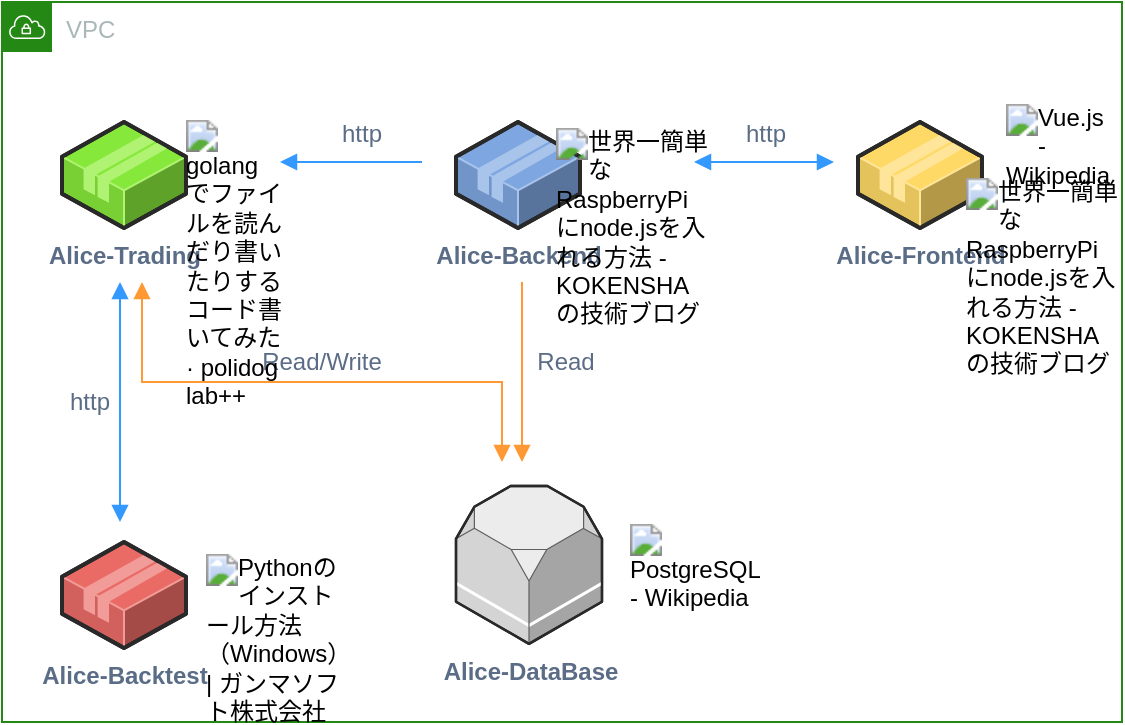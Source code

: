 <mxfile version="13.1.3">
    <diagram id="6hGFLwfOUW9BJ-s0fimq" name="Page-1">
        <mxGraphModel dx="699" dy="580" grid="0" gridSize="10" guides="1" tooltips="1" connect="1" arrows="1" fold="1" page="1" pageScale="1" pageWidth="1654" pageHeight="1169" background="#ffffff" math="0" shadow="0">
            <root>
                <mxCell id="0"/>
                <mxCell id="1" parent="0"/>
                <mxCell id="38" value="" style="group" vertex="1" connectable="0" parent="1">
                    <mxGeometry x="40" y="40" width="560" height="360" as="geometry"/>
                </mxCell>
                <mxCell id="29" value="VPC" style="points=[[0,0],[0.25,0],[0.5,0],[0.75,0],[1,0],[1,0.25],[1,0.5],[1,0.75],[1,1],[0.75,1],[0.5,1],[0.25,1],[0,1],[0,0.75],[0,0.5],[0,0.25]];outlineConnect=0;gradientColor=none;html=1;whiteSpace=wrap;fontSize=12;fontStyle=0;shape=mxgraph.aws4.group;grIcon=mxgraph.aws4.group_vpc;strokeColor=#248814;fillColor=none;verticalAlign=top;align=left;spacingLeft=30;fontColor=#AAB7B8;dashed=0;" vertex="1" parent="38">
                    <mxGeometry width="560" height="360" as="geometry"/>
                </mxCell>
                <mxCell id="30" value="http" style="text;html=1;strokeColor=none;fillColor=none;align=center;verticalAlign=middle;whiteSpace=wrap;rounded=0;fontColor=#5A6C86;" vertex="1" parent="38">
                    <mxGeometry x="362" y="56" width="40" height="20" as="geometry"/>
                </mxCell>
                <mxCell id="31" value="http" style="text;html=1;strokeColor=none;fillColor=none;align=center;verticalAlign=middle;whiteSpace=wrap;rounded=0;fontColor=#5A6C86;" vertex="1" parent="38">
                    <mxGeometry x="160" y="56" width="40" height="20" as="geometry"/>
                </mxCell>
                <mxCell id="33" value="Read/Write" style="text;html=1;strokeColor=none;fillColor=none;align=center;verticalAlign=middle;whiteSpace=wrap;rounded=0;fontColor=#5A6C86;" vertex="1" parent="38">
                    <mxGeometry x="140" y="170" width="40" height="20" as="geometry"/>
                </mxCell>
                <mxCell id="32" value="http" style="text;html=1;strokeColor=none;fillColor=none;align=center;verticalAlign=middle;whiteSpace=wrap;rounded=0;fontColor=#5A6C86;" vertex="1" parent="38">
                    <mxGeometry x="24" y="190" width="40" height="20" as="geometry"/>
                </mxCell>
                <mxCell id="35" value="Read" style="text;html=1;strokeColor=none;fillColor=none;align=center;verticalAlign=middle;whiteSpace=wrap;rounded=0;fontColor=#5A6C86;" vertex="1" parent="38">
                    <mxGeometry x="261.5" y="170" width="40" height="20" as="geometry"/>
                </mxCell>
                <mxCell id="23" value="" style="edgeStyle=orthogonalEdgeStyle;html=1;endArrow=block;elbow=vertical;startArrow=block;startFill=1;endFill=1;strokeColor=#3399FF;rounded=0;" edge="1" parent="38">
                    <mxGeometry width="100" relative="1" as="geometry">
                        <mxPoint x="59" y="140" as="sourcePoint"/>
                        <mxPoint x="59" y="260" as="targetPoint"/>
                    </mxGeometry>
                </mxCell>
                <mxCell id="17" value="" style="group" vertex="1" connectable="0" parent="38">
                    <mxGeometry x="30" y="268.5" width="110" height="54.5" as="geometry"/>
                </mxCell>
                <mxCell id="6" value="&lt;font color=&quot;#5a6c86&quot;&gt;&lt;b&gt;Alice-Backtest&lt;br&gt;&lt;/b&gt;&lt;/font&gt;" style="verticalLabelPosition=bottom;html=1;verticalAlign=top;strokeWidth=1;align=center;outlineConnect=0;dashed=0;outlineConnect=0;shape=mxgraph.aws3d.application2;fillColor=#EA6B66;strokeColor=#F19C99;aspect=fixed;" vertex="1" parent="17">
                    <mxGeometry y="1.5" width="62" height="53" as="geometry"/>
                </mxCell>
                <mxCell id="15" value="&lt;meta charset=&quot;utf-8&quot;&gt;&lt;img src=&quot;https://gammasoft.jp/pu7nk3cmg8/wp-content/uploads/2017/01/language-python.png&quot; alt=&quot;Pythonのインストール方法（Windows） | ガンマソフト株式会社&quot;&gt;" style="text;whiteSpace=wrap;html=1;" vertex="1" parent="17">
                    <mxGeometry x="70" width="40" height="28.5" as="geometry"/>
                </mxCell>
                <mxCell id="18" value="" style="group" vertex="1" connectable="0" parent="38">
                    <mxGeometry x="227" y="242" width="135" height="78.93" as="geometry"/>
                </mxCell>
                <mxCell id="8" value="&lt;font color=&quot;#5a6c86&quot;&gt;&lt;b&gt;Alice-DataBase&lt;/b&gt;&lt;/font&gt;" style="verticalLabelPosition=bottom;html=1;verticalAlign=top;strokeWidth=1;align=center;outlineConnect=0;dashed=0;outlineConnect=0;shape=mxgraph.aws3d.rds;fillColor=#ECECEC;strokeColor=#5E5E5E;aspect=fixed;" vertex="1" parent="18">
                    <mxGeometry width="73" height="78.93" as="geometry"/>
                </mxCell>
                <mxCell id="10" value="&lt;meta charset=&quot;utf-8&quot;&gt;&lt;img src=&quot;https://upload.wikimedia.org/wikipedia/commons/thumb/2/29/Postgresql_elephant.svg/1200px-Postgresql_elephant.svg.png&quot; alt=&quot;PostgreSQL - Wikipedia&quot;&gt;" style="text;whiteSpace=wrap;html=1;" vertex="1" parent="18">
                    <mxGeometry x="85" y="12.22" width="50" height="38.5" as="geometry"/>
                </mxCell>
                <mxCell id="19" value="" style="group" vertex="1" connectable="0" parent="38">
                    <mxGeometry x="30" y="52" width="110" height="61" as="geometry"/>
                </mxCell>
                <mxCell id="3" value="&lt;font color=&quot;#5a6c86&quot;&gt;&lt;b&gt;Alice-Trading&lt;br&gt;&lt;/b&gt;&lt;/font&gt;" style="verticalLabelPosition=bottom;html=1;verticalAlign=top;strokeWidth=1;align=center;outlineConnect=0;dashed=0;outlineConnect=0;shape=mxgraph.aws3d.application2;fillColor=#86E83A;strokeColor=#B0F373;aspect=fixed;" vertex="1" parent="19">
                    <mxGeometry y="8" width="62" height="53" as="geometry"/>
                </mxCell>
                <mxCell id="11" value="&lt;meta charset=&quot;utf-8&quot;&gt;&lt;img src=&quot;https://polidog.jp/images/golang.png&quot; alt=&quot;golangでファイルを読んだり書いたりするコード書いてみた · polidog lab++&quot;&gt;" style="text;whiteSpace=wrap;html=1;" vertex="1" parent="19">
                    <mxGeometry x="60" width="50" height="40" as="geometry"/>
                </mxCell>
                <mxCell id="20" value="" style="group" vertex="1" connectable="0" parent="38">
                    <mxGeometry x="227" y="56" width="128" height="70" as="geometry"/>
                </mxCell>
                <mxCell id="5" value="&lt;font color=&quot;#5a6c86&quot;&gt;&lt;b&gt;Alice-Backend&lt;br&gt;&lt;/b&gt;&lt;/font&gt;" style="verticalLabelPosition=bottom;html=1;verticalAlign=top;strokeWidth=1;align=center;outlineConnect=0;dashed=0;outlineConnect=0;shape=mxgraph.aws3d.application2;fillColor=#7EA6E0;strokeColor=#A9C4EB;aspect=fixed;" vertex="1" parent="20">
                    <mxGeometry y="4" width="62" height="53" as="geometry"/>
                </mxCell>
                <mxCell id="12" value="&lt;meta charset=&quot;utf-8&quot;&gt;&lt;img src=&quot;https://kokensha.xyz/wp-content/uploads/2018/03/nodejslogo.png&quot; alt=&quot;世界一簡単なRaspberryPiにnode.jsを入れる方法 - KOKENSHAの技術ブログ&quot;&gt;" style="text;whiteSpace=wrap;html=1;" vertex="1" parent="20">
                    <mxGeometry x="48" width="80" height="70" as="geometry"/>
                </mxCell>
                <mxCell id="21" value="" style="group" vertex="1" connectable="0" parent="38">
                    <mxGeometry x="428" y="44" width="132" height="107" as="geometry"/>
                </mxCell>
                <mxCell id="4" value="&lt;font color=&quot;#5a6c86&quot;&gt;&lt;b&gt;Alice-Frontend&lt;br&gt;&lt;/b&gt;&lt;/font&gt;" style="verticalLabelPosition=bottom;html=1;verticalAlign=top;strokeWidth=1;align=center;outlineConnect=0;dashed=0;outlineConnect=0;shape=mxgraph.aws3d.application2;fillColor=#FFD966;strokeColor=#FFE599;aspect=fixed;" vertex="1" parent="21">
                    <mxGeometry y="16" width="62" height="53" as="geometry"/>
                </mxCell>
                <mxCell id="13" value="&lt;meta charset=&quot;utf-8&quot;&gt;&lt;img src=&quot;https://kokensha.xyz/wp-content/uploads/2018/03/nodejslogo.png&quot; alt=&quot;世界一簡単なRaspberryPiにnode.jsを入れる方法 - KOKENSHAの技術ブログ&quot;&gt;" style="text;whiteSpace=wrap;html=1;" vertex="1" parent="21">
                    <mxGeometry x="52" y="37" width="80" height="70" as="geometry"/>
                </mxCell>
                <mxCell id="14" value="&lt;meta charset=&quot;utf-8&quot;&gt;&lt;img src=&quot;https://upload.wikimedia.org/wikipedia/commons/f/f1/Vue.png&quot; alt=&quot;Vue.js - Wikipedia&quot;&gt;" style="text;whiteSpace=wrap;html=1;" vertex="1" parent="21">
                    <mxGeometry x="72" width="40" height="40" as="geometry"/>
                </mxCell>
                <mxCell id="22" value="" style="edgeStyle=orthogonalEdgeStyle;html=1;endArrow=none;elbow=vertical;startArrow=block;startFill=1;strokeColor=#3399FF;rounded=0;" edge="1" parent="38">
                    <mxGeometry width="100" relative="1" as="geometry">
                        <mxPoint x="139" y="80" as="sourcePoint"/>
                        <mxPoint x="210" y="80" as="targetPoint"/>
                    </mxGeometry>
                </mxCell>
                <mxCell id="25" value="" style="edgeStyle=orthogonalEdgeStyle;html=1;endArrow=block;elbow=vertical;startArrow=block;startFill=1;endFill=1;strokeColor=#3399FF;rounded=0;" edge="1" parent="38">
                    <mxGeometry width="100" relative="1" as="geometry">
                        <mxPoint x="346" y="80" as="sourcePoint"/>
                        <mxPoint x="416" y="80" as="targetPoint"/>
                    </mxGeometry>
                </mxCell>
                <mxCell id="26" value="" style="edgeStyle=orthogonalEdgeStyle;html=1;endArrow=block;elbow=vertical;startArrow=block;startFill=1;endFill=1;strokeColor=#FF9933;rounded=0;" edge="1" parent="38">
                    <mxGeometry width="100" relative="1" as="geometry">
                        <mxPoint x="70" y="140" as="sourcePoint"/>
                        <mxPoint x="250" y="230" as="targetPoint"/>
                        <Array as="points">
                            <mxPoint x="70" y="190"/>
                            <mxPoint x="250" y="190"/>
                        </Array>
                    </mxGeometry>
                </mxCell>
                <mxCell id="28" value="" style="edgeStyle=orthogonalEdgeStyle;html=1;endArrow=block;elbow=vertical;startArrow=none;endFill=1;strokeColor=#FF9933;rounded=0;" edge="1" parent="38">
                    <mxGeometry width="100" relative="1" as="geometry">
                        <mxPoint x="260" y="140" as="sourcePoint"/>
                        <mxPoint x="260" y="230" as="targetPoint"/>
                    </mxGeometry>
                </mxCell>
            </root>
        </mxGraphModel>
    </diagram>
</mxfile>